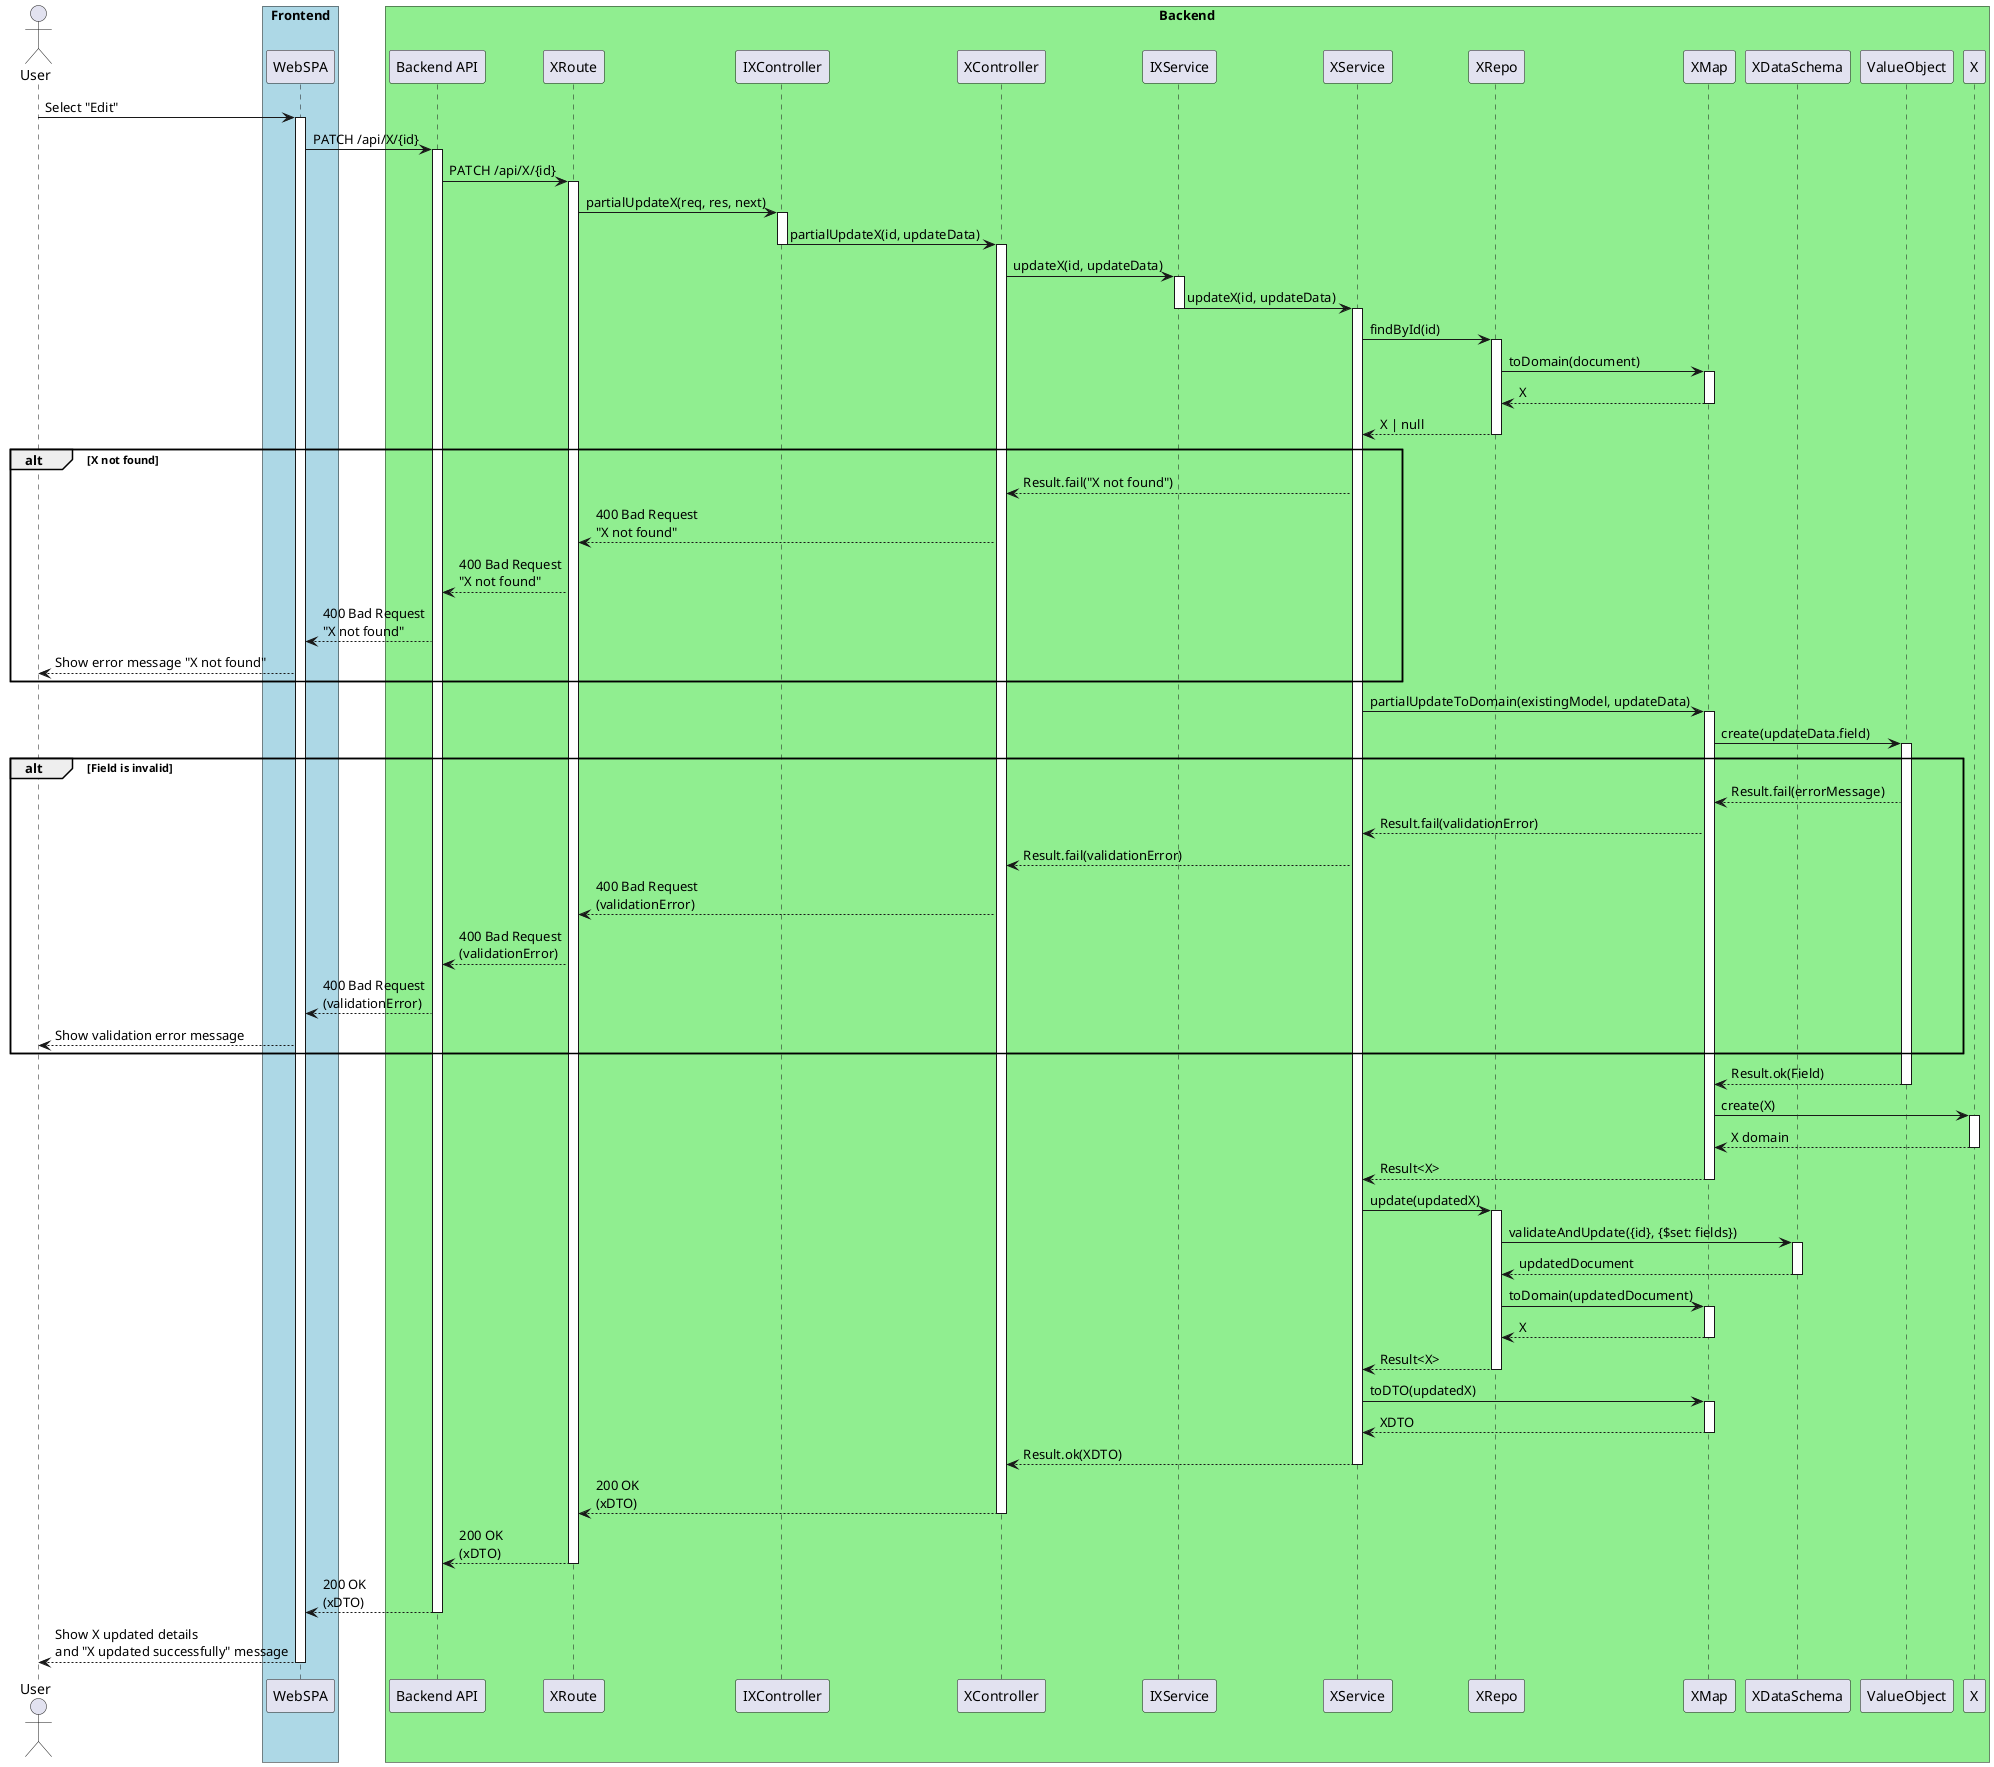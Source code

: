 @startuml
actor User

box "Frontend" #LightBlue
participant "WebSPA" as AngularAPI
end box

box "Backend" #LightGreen
participant "Backend API" as API
participant "XRoute" as Route
participant "IXController" as IController
participant "XController" as Controller
participant "IXService" as IService
participant "XService" as Service
participant "XRepo" as Repo
participant "XMap" as Map
participant "XDataSchema" as Schema
participant "ValueObject" as ValueObject
participant "X" as X
end box

User -> AngularAPI: Select "Edit"
activate AngularAPI

AngularAPI -> API: PATCH /api/X/{id}
activate API

API -> Route: PATCH /api/X/{id}
activate Route

Route -> IController: partialUpdateX(req, res, next)
activate IController

IController -> Controller: partialUpdateX(id, updateData)
deactivate IController
activate Controller

Controller -> IService: updateX(id, updateData)
activate IService

IService -> Service: updateX(id, updateData)
deactivate IService
activate Service

Service -> Repo: findById(id)
activate Repo

Repo -> Map: toDomain(document)
activate Map

Map --> Repo: X
deactivate Map
Repo --> Service: X | null
deactivate Repo

alt X not found
    Service --> Controller: Result.fail("X not found")
    Controller --> Route: 400 Bad Request\n"X not found"
    Route --> API: 400 Bad Request\n"X not found"
    API --> AngularAPI: 400 Bad Request\n"X not found"
    AngularAPI --> User: Show error message "X not found"

end

Service -> Map: partialUpdateToDomain(existingModel, updateData)
activate Map

Map -> ValueObject: create(updateData.field)
activate ValueObject
alt Field is invalid
    ValueObject --> Map: Result.fail(errorMessage)
    Map --> Service: Result.fail(validationError)
    Service --> Controller: Result.fail(validationError)
    Controller --> Route: 400 Bad Request\n(validationError)
    Route --> API: 400 Bad Request\n(validationError)
    API --> AngularAPI: 400 Bad Request\n(validationError)
    AngularAPI --> User: Show validation error message
end

ValueObject --> Map: Result.ok(Field)
deactivate ValueObject

Map -> X: create(X)
activate X

X --> Map: X domain
deactivate X

Map --> Service: Result<X>
deactivate Map

Service -> Repo: update(updatedX)
activate Repo

Repo -> Schema: validateAndUpdate({id}, {$set: fields})
activate Schema

Schema --> Repo: updatedDocument
deactivate Schema

Repo -> Map: toDomain(updatedDocument)
activate Map

Map --> Repo: X
deactivate Map
Repo --> Service: Result<X>
deactivate Repo

Service -> Map: toDTO(updatedX)
activate Map

Map --> Service: XDTO
deactivate Map
Service --> Controller: Result.ok(XDTO)
deactivate Service

Controller --> Route: 200 OK\n(xDTO)
deactivate Controller

Route --> API: 200 OK\n(xDTO)
deactivate Route

API --> AngularAPI: 200 OK\n(xDTO)
deactivate API

AngularAPI --> User: Show X updated details \nand "X updated successfully" message
deactivate AngularAPI

@enduml
